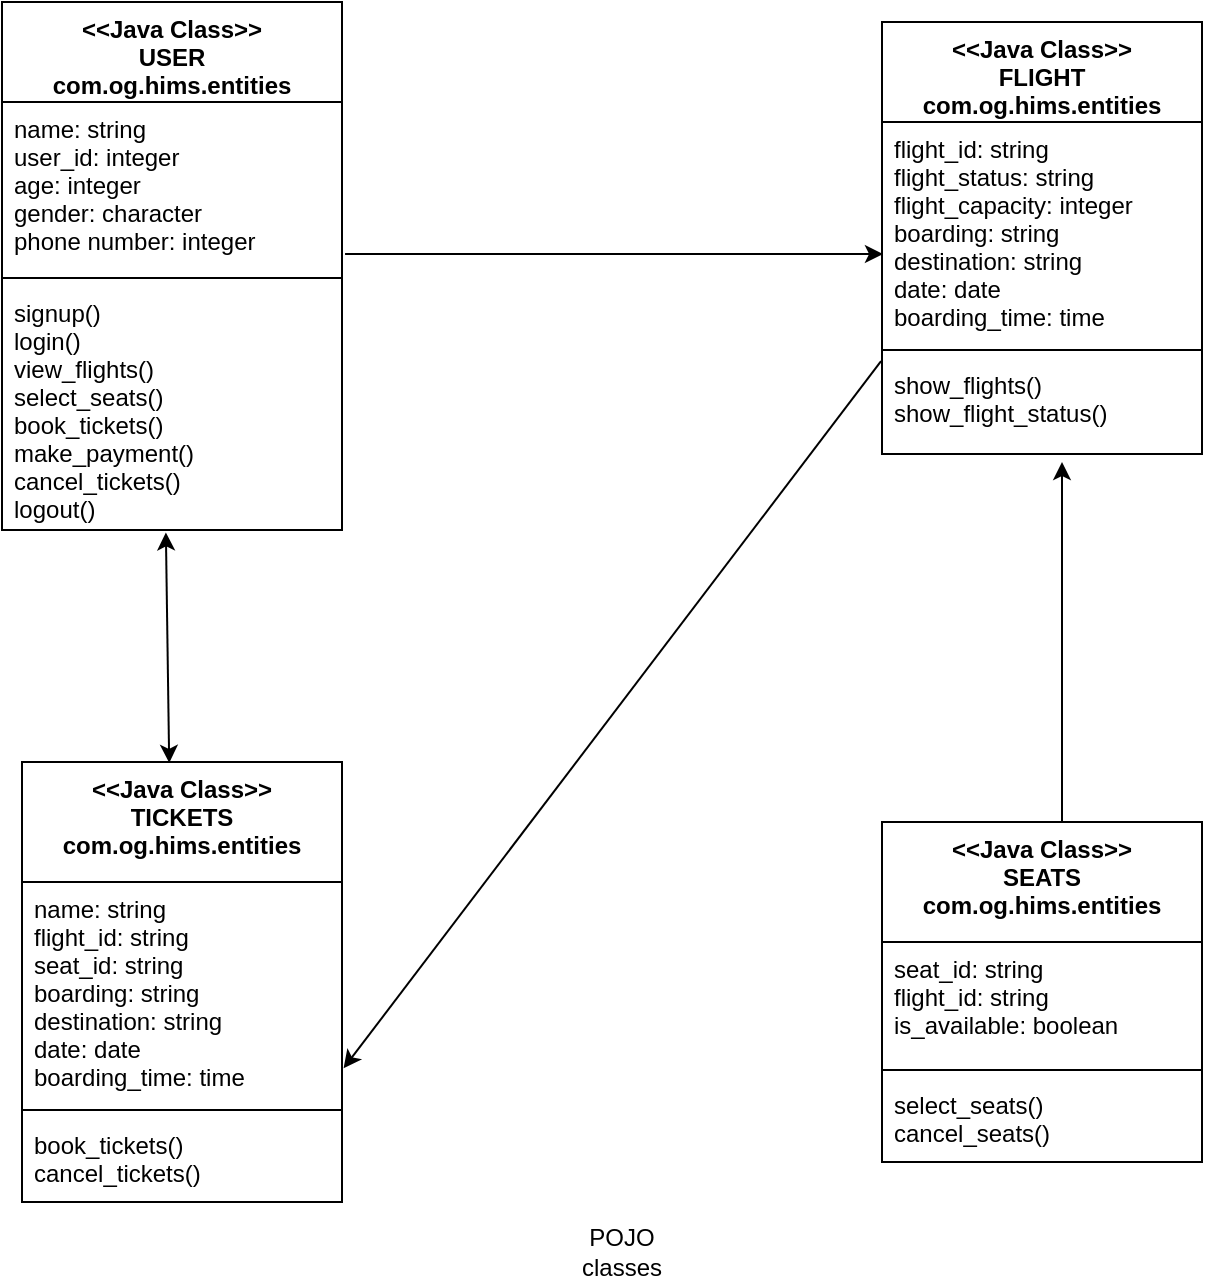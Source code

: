 <mxfile version="14.9.6" type="device"><diagram id="C5RBs43oDa-KdzZeNtuy" name="Page-1"><mxGraphModel dx="1022" dy="537" grid="1" gridSize="10" guides="1" tooltips="1" connect="1" arrows="1" fold="1" page="1" pageScale="1" pageWidth="827" pageHeight="1169" math="0" shadow="0"><root><mxCell id="WIyWlLk6GJQsqaUBKTNV-0"/><mxCell id="WIyWlLk6GJQsqaUBKTNV-1" parent="WIyWlLk6GJQsqaUBKTNV-0"/><mxCell id="Aw0L7w3dW3CwcdBKz7vK-0" value="&lt;&lt;Java Class&gt;&gt;&#10;USER&#10;com.og.hims.entities" style="swimlane;fontStyle=1;align=center;verticalAlign=top;childLayout=stackLayout;horizontal=1;startSize=50;horizontalStack=0;resizeParent=1;resizeParentMax=0;resizeLast=0;collapsible=1;marginBottom=0;" parent="WIyWlLk6GJQsqaUBKTNV-1" vertex="1"><mxGeometry x="120" y="150" width="170" height="264" as="geometry"/></mxCell><mxCell id="Aw0L7w3dW3CwcdBKz7vK-1" value="name: string&#10;user_id: integer&#10;age: integer&#10;gender: character&#10;phone number: integer&#10;" style="text;strokeColor=none;fillColor=none;align=left;verticalAlign=top;spacingLeft=4;spacingRight=4;overflow=hidden;rotatable=0;points=[[0,0.5],[1,0.5]];portConstraint=eastwest;" parent="Aw0L7w3dW3CwcdBKz7vK-0" vertex="1"><mxGeometry y="50" width="170" height="84" as="geometry"/></mxCell><mxCell id="Aw0L7w3dW3CwcdBKz7vK-2" value="" style="line;strokeWidth=1;fillColor=none;align=left;verticalAlign=middle;spacingTop=-1;spacingLeft=3;spacingRight=3;rotatable=0;labelPosition=right;points=[];portConstraint=eastwest;" parent="Aw0L7w3dW3CwcdBKz7vK-0" vertex="1"><mxGeometry y="134" width="170" height="8" as="geometry"/></mxCell><mxCell id="Aw0L7w3dW3CwcdBKz7vK-3" value="signup()&#10;login()&#10;view_flights()&#10;select_seats()&#10;book_tickets()&#10;make_payment()&#10;cancel_tickets()&#10;logout()" style="text;strokeColor=none;fillColor=none;align=left;verticalAlign=top;spacingLeft=4;spacingRight=4;overflow=hidden;rotatable=0;points=[[0,0.5],[1,0.5]];portConstraint=eastwest;" parent="Aw0L7w3dW3CwcdBKz7vK-0" vertex="1"><mxGeometry y="142" width="170" height="122" as="geometry"/></mxCell><mxCell id="Aw0L7w3dW3CwcdBKz7vK-4" value="&lt;&lt;Java Class&gt;&gt;&#10;SEATS&#10;com.og.hims.entities" style="swimlane;fontStyle=1;align=center;verticalAlign=top;childLayout=stackLayout;horizontal=1;startSize=60;horizontalStack=0;resizeParent=1;resizeParentMax=0;resizeLast=0;collapsible=1;marginBottom=0;" parent="WIyWlLk6GJQsqaUBKTNV-1" vertex="1"><mxGeometry x="560" y="560" width="160" height="170" as="geometry"/></mxCell><mxCell id="Aw0L7w3dW3CwcdBKz7vK-5" value="seat_id: string&#10;flight_id: string&#10;is_available: boolean&#10;" style="text;strokeColor=none;fillColor=none;align=left;verticalAlign=top;spacingLeft=4;spacingRight=4;overflow=hidden;rotatable=0;points=[[0,0.5],[1,0.5]];portConstraint=eastwest;" parent="Aw0L7w3dW3CwcdBKz7vK-4" vertex="1"><mxGeometry y="60" width="160" height="60" as="geometry"/></mxCell><mxCell id="Aw0L7w3dW3CwcdBKz7vK-6" value="" style="line;strokeWidth=1;fillColor=none;align=left;verticalAlign=middle;spacingTop=-1;spacingLeft=3;spacingRight=3;rotatable=0;labelPosition=right;points=[];portConstraint=eastwest;" parent="Aw0L7w3dW3CwcdBKz7vK-4" vertex="1"><mxGeometry y="120" width="160" height="8" as="geometry"/></mxCell><mxCell id="Aw0L7w3dW3CwcdBKz7vK-7" value="select_seats()&#10;cancel_seats()" style="text;strokeColor=none;fillColor=none;align=left;verticalAlign=top;spacingLeft=4;spacingRight=4;overflow=hidden;rotatable=0;points=[[0,0.5],[1,0.5]];portConstraint=eastwest;" parent="Aw0L7w3dW3CwcdBKz7vK-4" vertex="1"><mxGeometry y="128" width="160" height="42" as="geometry"/></mxCell><mxCell id="Aw0L7w3dW3CwcdBKz7vK-8" value="&lt;&lt;Java Class&gt;&gt;&#10;FLIGHT&#10;com.og.hims.entities" style="swimlane;fontStyle=1;align=center;verticalAlign=top;childLayout=stackLayout;horizontal=1;startSize=50;horizontalStack=0;resizeParent=1;resizeParentMax=0;resizeLast=0;collapsible=1;marginBottom=0;" parent="WIyWlLk6GJQsqaUBKTNV-1" vertex="1"><mxGeometry x="560" y="160" width="160" height="216" as="geometry"/></mxCell><mxCell id="Aw0L7w3dW3CwcdBKz7vK-9" value="flight_id: string&#10;flight_status: string&#10;flight_capacity: integer&#10;boarding: string&#10;destination: string&#10;date: date&#10;boarding_time: time" style="text;strokeColor=none;fillColor=none;align=left;verticalAlign=top;spacingLeft=4;spacingRight=4;overflow=hidden;rotatable=0;points=[[0,0.5],[1,0.5]];portConstraint=eastwest;" parent="Aw0L7w3dW3CwcdBKz7vK-8" vertex="1"><mxGeometry y="50" width="160" height="110" as="geometry"/></mxCell><mxCell id="Aw0L7w3dW3CwcdBKz7vK-10" value="" style="line;strokeWidth=1;fillColor=none;align=left;verticalAlign=middle;spacingTop=-1;spacingLeft=3;spacingRight=3;rotatable=0;labelPosition=right;points=[];portConstraint=eastwest;" parent="Aw0L7w3dW3CwcdBKz7vK-8" vertex="1"><mxGeometry y="160" width="160" height="8" as="geometry"/></mxCell><mxCell id="Aw0L7w3dW3CwcdBKz7vK-11" value="show_flights()&#10;show_flight_status()&#10;" style="text;strokeColor=none;fillColor=none;align=left;verticalAlign=top;spacingLeft=4;spacingRight=4;overflow=hidden;rotatable=0;points=[[0,0.5],[1,0.5]];portConstraint=eastwest;" parent="Aw0L7w3dW3CwcdBKz7vK-8" vertex="1"><mxGeometry y="168" width="160" height="48" as="geometry"/></mxCell><mxCell id="Aw0L7w3dW3CwcdBKz7vK-12" value="&lt;&lt;Java Class&gt;&gt;&#10;TICKETS&#10;com.og.hims.entities" style="swimlane;fontStyle=1;align=center;verticalAlign=top;childLayout=stackLayout;horizontal=1;startSize=60;horizontalStack=0;resizeParent=1;resizeParentMax=0;resizeLast=0;collapsible=1;marginBottom=0;" parent="WIyWlLk6GJQsqaUBKTNV-1" vertex="1"><mxGeometry x="130" y="530" width="160" height="220" as="geometry"/></mxCell><mxCell id="Aw0L7w3dW3CwcdBKz7vK-13" value="name: string&#10;flight_id: string&#10;seat_id: string&#10;boarding: string&#10;destination: string&#10;date: date&#10;boarding_time: time&#10;&#10;" style="text;strokeColor=none;fillColor=none;align=left;verticalAlign=top;spacingLeft=4;spacingRight=4;overflow=hidden;rotatable=0;points=[[0,0.5],[1,0.5]];portConstraint=eastwest;" parent="Aw0L7w3dW3CwcdBKz7vK-12" vertex="1"><mxGeometry y="60" width="160" height="110" as="geometry"/></mxCell><mxCell id="Aw0L7w3dW3CwcdBKz7vK-14" value="" style="line;strokeWidth=1;fillColor=none;align=left;verticalAlign=middle;spacingTop=-1;spacingLeft=3;spacingRight=3;rotatable=0;labelPosition=right;points=[];portConstraint=eastwest;" parent="Aw0L7w3dW3CwcdBKz7vK-12" vertex="1"><mxGeometry y="170" width="160" height="8" as="geometry"/></mxCell><mxCell id="Aw0L7w3dW3CwcdBKz7vK-15" value="book_tickets()&#10;cancel_tickets()&#10;" style="text;strokeColor=none;fillColor=none;align=left;verticalAlign=top;spacingLeft=4;spacingRight=4;overflow=hidden;rotatable=0;points=[[0,0.5],[1,0.5]];portConstraint=eastwest;" parent="Aw0L7w3dW3CwcdBKz7vK-12" vertex="1"><mxGeometry y="178" width="160" height="42" as="geometry"/></mxCell><mxCell id="Lw1yQ89v6UvdwPK_i_6K-3" value="" style="endArrow=classic;startArrow=classic;html=1;rounded=0;entryX=0.482;entryY=1.01;entryDx=0;entryDy=0;entryPerimeter=0;exitX=0.46;exitY=0.002;exitDx=0;exitDy=0;exitPerimeter=0;" parent="WIyWlLk6GJQsqaUBKTNV-1" source="Aw0L7w3dW3CwcdBKz7vK-12" target="Aw0L7w3dW3CwcdBKz7vK-3" edge="1"><mxGeometry width="50" height="50" relative="1" as="geometry"><mxPoint x="390" y="500" as="sourcePoint"/><mxPoint x="440" y="450" as="targetPoint"/></mxGeometry></mxCell><mxCell id="Lw1yQ89v6UvdwPK_i_6K-4" value="" style="endArrow=classic;html=1;rounded=0;" parent="WIyWlLk6GJQsqaUBKTNV-1" edge="1"><mxGeometry width="50" height="50" relative="1" as="geometry"><mxPoint x="650" y="560" as="sourcePoint"/><mxPoint x="650" y="380" as="targetPoint"/><Array as="points"/></mxGeometry></mxCell><mxCell id="Lw1yQ89v6UvdwPK_i_6K-5" value="" style="endArrow=classic;html=1;rounded=0;exitX=-0.003;exitY=0.033;exitDx=0;exitDy=0;exitPerimeter=0;entryX=1.005;entryY=0.847;entryDx=0;entryDy=0;entryPerimeter=0;" parent="WIyWlLk6GJQsqaUBKTNV-1" source="Aw0L7w3dW3CwcdBKz7vK-11" target="Aw0L7w3dW3CwcdBKz7vK-13" edge="1"><mxGeometry width="50" height="50" relative="1" as="geometry"><mxPoint x="390" y="500" as="sourcePoint"/><mxPoint x="440" y="450" as="targetPoint"/></mxGeometry></mxCell><mxCell id="Lw1yQ89v6UvdwPK_i_6K-6" value="" style="endArrow=classic;html=1;rounded=0;exitX=1.009;exitY=0.905;exitDx=0;exitDy=0;exitPerimeter=0;entryX=0.003;entryY=0.6;entryDx=0;entryDy=0;entryPerimeter=0;" parent="WIyWlLk6GJQsqaUBKTNV-1" source="Aw0L7w3dW3CwcdBKz7vK-1" target="Aw0L7w3dW3CwcdBKz7vK-9" edge="1"><mxGeometry width="50" height="50" relative="1" as="geometry"><mxPoint x="390" y="500" as="sourcePoint"/><mxPoint x="440" y="450" as="targetPoint"/></mxGeometry></mxCell><mxCell id="Lw1yQ89v6UvdwPK_i_6K-7" value="POJO classes" style="text;html=1;strokeColor=none;fillColor=none;align=center;verticalAlign=middle;whiteSpace=wrap;rounded=0;" parent="WIyWlLk6GJQsqaUBKTNV-1" vertex="1"><mxGeometry x="400" y="760" width="60" height="30" as="geometry"/></mxCell></root></mxGraphModel></diagram></mxfile>